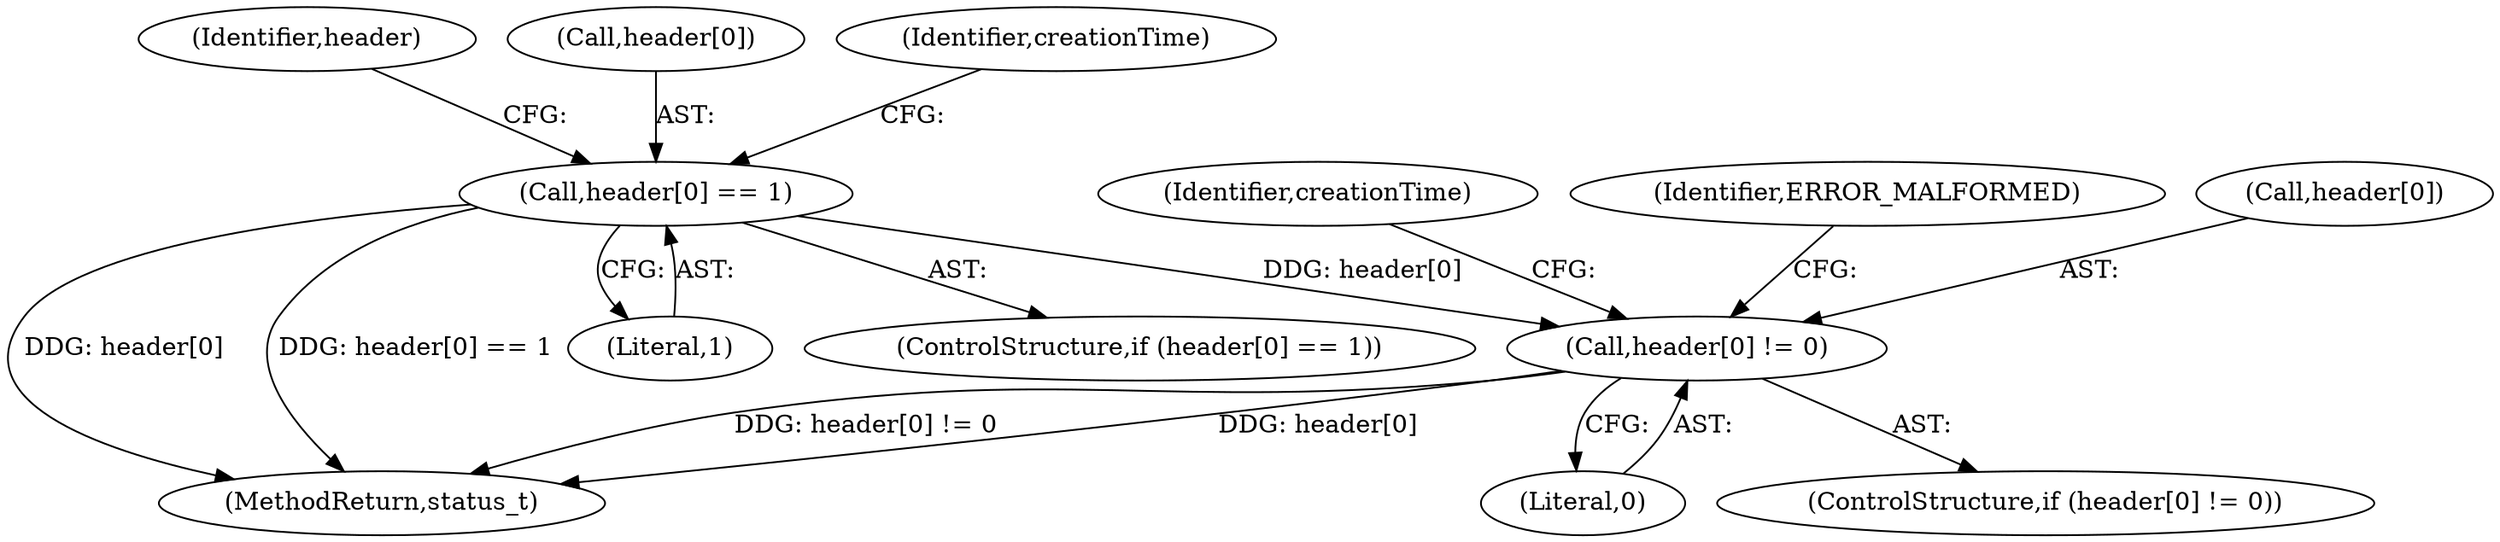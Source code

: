 digraph "0_Android_e7142a0703bc93f75e213e96ebc19000022afed9@array" {
"1002688" [label="(Call,header[0] != 0)"];
"1002651" [label="(Call,header[0] == 1)"];
"1002655" [label="(Literal,1)"];
"1002690" [label="(Identifier,header)"];
"1002652" [label="(Call,header[0])"];
"1002651" [label="(Call,header[0] == 1)"];
"1002650" [label="(ControlStructure,if (header[0] == 1))"];
"1002658" [label="(Identifier,creationTime)"];
"1002699" [label="(Identifier,creationTime)"];
"1002688" [label="(Call,header[0] != 0)"];
"1002687" [label="(ControlStructure,if (header[0] != 0))"];
"1002695" [label="(Identifier,ERROR_MALFORMED)"];
"1003275" [label="(MethodReturn,status_t)"];
"1002689" [label="(Call,header[0])"];
"1002692" [label="(Literal,0)"];
"1002688" -> "1002687"  [label="AST: "];
"1002688" -> "1002692"  [label="CFG: "];
"1002689" -> "1002688"  [label="AST: "];
"1002692" -> "1002688"  [label="AST: "];
"1002695" -> "1002688"  [label="CFG: "];
"1002699" -> "1002688"  [label="CFG: "];
"1002688" -> "1003275"  [label="DDG: header[0]"];
"1002688" -> "1003275"  [label="DDG: header[0] != 0"];
"1002651" -> "1002688"  [label="DDG: header[0]"];
"1002651" -> "1002650"  [label="AST: "];
"1002651" -> "1002655"  [label="CFG: "];
"1002652" -> "1002651"  [label="AST: "];
"1002655" -> "1002651"  [label="AST: "];
"1002658" -> "1002651"  [label="CFG: "];
"1002690" -> "1002651"  [label="CFG: "];
"1002651" -> "1003275"  [label="DDG: header[0]"];
"1002651" -> "1003275"  [label="DDG: header[0] == 1"];
}
